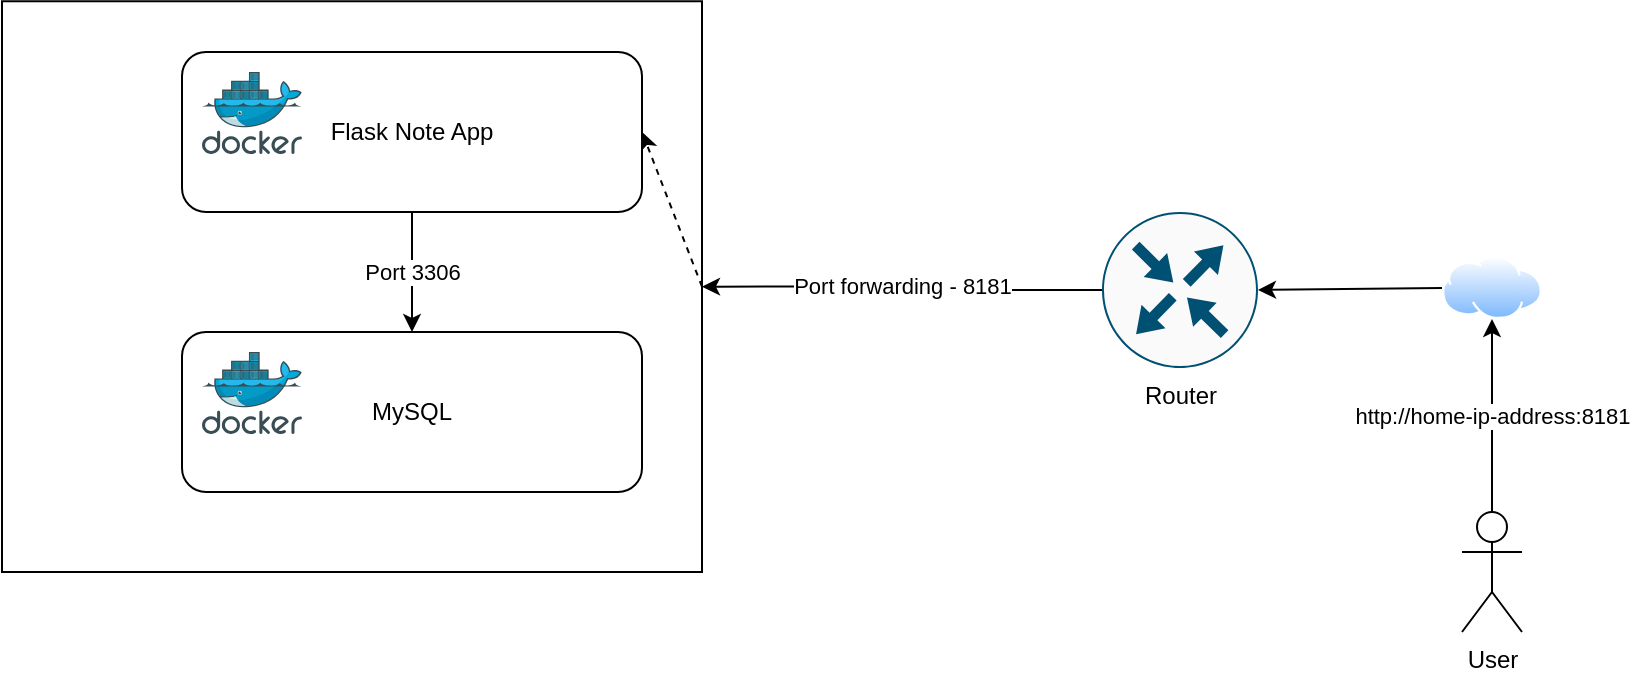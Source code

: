 <mxfile version="15.4.0" type="device"><diagram id="1iBjHf77k9Ig5ZKJfAql" name="Page-1"><mxGraphModel dx="582" dy="1662" grid="1" gridSize="10" guides="1" tooltips="1" connect="1" arrows="1" fold="1" page="1" pageScale="1" pageWidth="850" pageHeight="1100" math="0" shadow="0"><root><mxCell id="0"/><mxCell id="1" parent="0"/><mxCell id="m-EuVSlQpU6lpl8Sn55C-2" value="" style="rounded=0;whiteSpace=wrap;html=1;" vertex="1" parent="1"><mxGeometry x="20" y="94.63" width="350" height="285.37" as="geometry"/></mxCell><mxCell id="m-EuVSlQpU6lpl8Sn55C-12" style="rounded=0;orthogonalLoop=1;jettySize=auto;html=1;exitX=1;exitY=0.5;exitDx=0;exitDy=0;entryX=1;entryY=0.5;entryDx=0;entryDy=0;dashed=1;" edge="1" parent="1" source="m-EuVSlQpU6lpl8Sn55C-2" target="m-EuVSlQpU6lpl8Sn55C-3"><mxGeometry relative="1" as="geometry"/></mxCell><mxCell id="m-EuVSlQpU6lpl8Sn55C-1" value="" style="shape=image;verticalLabelPosition=bottom;labelBackgroundColor=#ffffff;verticalAlign=top;aspect=fixed;imageAspect=0;image=https://external-content.duckduckgo.com/iu/?u=https%3A%2F%2Ftse1.mm.bing.net%2Fth%3Fid%3DOIP.68dIrl6gzXD97n8-YkQBfwHaI7%26pid%3DApi&amp;f=1&amp;ipt=d5cfd9c04926af0e95f4f5f2f66812be1fe5662f987b98a0e5b83c2849ef5771&amp;ipo=images;" vertex="1" parent="1"><mxGeometry x="30" y="104.07" width="42" height="50.56" as="geometry"/></mxCell><mxCell id="m-EuVSlQpU6lpl8Sn55C-5" value="Port 3306" style="edgeStyle=orthogonalEdgeStyle;rounded=0;orthogonalLoop=1;jettySize=auto;html=1;entryX=0.5;entryY=0;entryDx=0;entryDy=0;" edge="1" parent="1" source="m-EuVSlQpU6lpl8Sn55C-3" target="m-EuVSlQpU6lpl8Sn55C-4"><mxGeometry relative="1" as="geometry"/></mxCell><mxCell id="m-EuVSlQpU6lpl8Sn55C-3" value="Flask Note App" style="rounded=1;whiteSpace=wrap;html=1;" vertex="1" parent="1"><mxGeometry x="110" y="120" width="230" height="80" as="geometry"/></mxCell><mxCell id="m-EuVSlQpU6lpl8Sn55C-4" value="MySQL" style="rounded=1;whiteSpace=wrap;html=1;" vertex="1" parent="1"><mxGeometry x="110" y="260" width="230" height="80" as="geometry"/></mxCell><mxCell id="m-EuVSlQpU6lpl8Sn55C-6" value="" style="sketch=0;aspect=fixed;html=1;points=[];align=center;image;fontSize=12;image=img/lib/mscae/Docker.svg;" vertex="1" parent="1"><mxGeometry x="120" y="130" width="50" height="41" as="geometry"/></mxCell><mxCell id="m-EuVSlQpU6lpl8Sn55C-7" value="" style="sketch=0;aspect=fixed;html=1;points=[];align=center;image;fontSize=12;image=img/lib/mscae/Docker.svg;" vertex="1" parent="1"><mxGeometry x="120" y="270" width="50" height="41" as="geometry"/></mxCell><mxCell id="m-EuVSlQpU6lpl8Sn55C-10" style="edgeStyle=orthogonalEdgeStyle;rounded=0;orthogonalLoop=1;jettySize=auto;html=1;entryX=1;entryY=0.5;entryDx=0;entryDy=0;" edge="1" parent="1" source="m-EuVSlQpU6lpl8Sn55C-9" target="m-EuVSlQpU6lpl8Sn55C-2"><mxGeometry relative="1" as="geometry"/></mxCell><mxCell id="m-EuVSlQpU6lpl8Sn55C-11" value="Port forwarding - 8181" style="edgeLabel;html=1;align=center;verticalAlign=middle;resizable=0;points=[];" vertex="1" connectable="0" parent="m-EuVSlQpU6lpl8Sn55C-10"><mxGeometry x="-0.314" y="-2" relative="1" as="geometry"><mxPoint x="-31" as="offset"/></mxGeometry></mxCell><mxCell id="m-EuVSlQpU6lpl8Sn55C-9" value="Router&lt;br&gt;" style="sketch=0;points=[[0.5,0,0],[1,0.5,0],[0.5,1,0],[0,0.5,0],[0.145,0.145,0],[0.856,0.145,0],[0.855,0.856,0],[0.145,0.855,0]];verticalLabelPosition=bottom;html=1;verticalAlign=top;aspect=fixed;align=center;pointerEvents=1;shape=mxgraph.cisco19.rect;prIcon=router;fillColor=#FAFAFA;strokeColor=#005073;" vertex="1" parent="1"><mxGeometry x="570" y="200" width="78" height="78" as="geometry"/></mxCell><mxCell id="m-EuVSlQpU6lpl8Sn55C-14" style="edgeStyle=none;rounded=0;orthogonalLoop=1;jettySize=auto;html=1;entryX=1;entryY=0.5;entryDx=0;entryDy=0;entryPerimeter=0;" edge="1" parent="1" source="m-EuVSlQpU6lpl8Sn55C-13" target="m-EuVSlQpU6lpl8Sn55C-9"><mxGeometry relative="1" as="geometry"/></mxCell><mxCell id="m-EuVSlQpU6lpl8Sn55C-13" value="" style="aspect=fixed;perimeter=ellipsePerimeter;html=1;align=center;shadow=0;dashed=0;spacingTop=3;image;image=img/lib/active_directory/internet_cloud.svg;" vertex="1" parent="1"><mxGeometry x="740" y="222" width="50" height="31.5" as="geometry"/></mxCell><mxCell id="m-EuVSlQpU6lpl8Sn55C-16" value="http://home-ip-address:8181" style="edgeStyle=none;rounded=0;orthogonalLoop=1;jettySize=auto;html=1;entryX=0.5;entryY=1;entryDx=0;entryDy=0;" edge="1" parent="1" source="m-EuVSlQpU6lpl8Sn55C-15" target="m-EuVSlQpU6lpl8Sn55C-13"><mxGeometry relative="1" as="geometry"/></mxCell><mxCell id="m-EuVSlQpU6lpl8Sn55C-15" value="User" style="shape=umlActor;verticalLabelPosition=bottom;verticalAlign=top;html=1;outlineConnect=0;" vertex="1" parent="1"><mxGeometry x="750" y="350" width="30" height="60" as="geometry"/></mxCell></root></mxGraphModel></diagram></mxfile>
